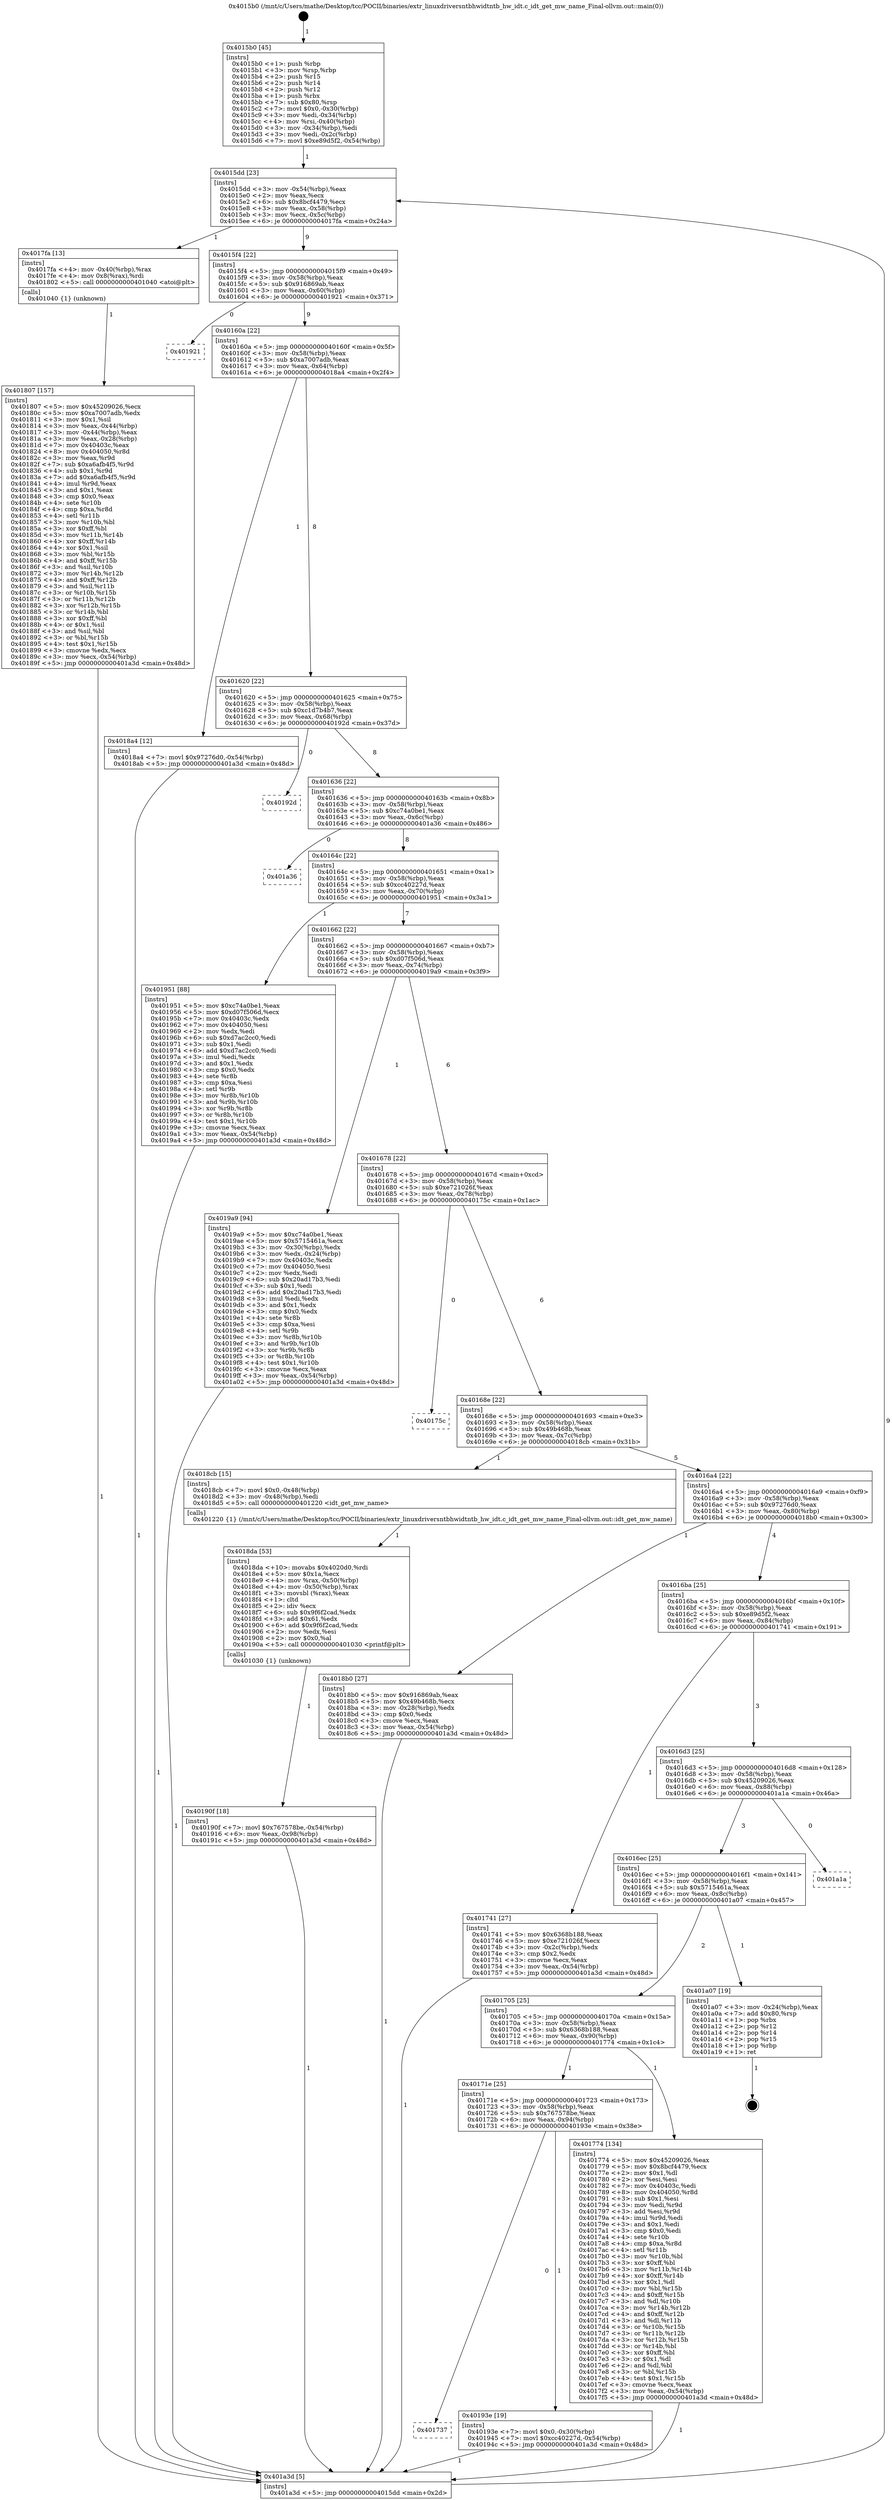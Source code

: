 digraph "0x4015b0" {
  label = "0x4015b0 (/mnt/c/Users/mathe/Desktop/tcc/POCII/binaries/extr_linuxdriversntbhwidtntb_hw_idt.c_idt_get_mw_name_Final-ollvm.out::main(0))"
  labelloc = "t"
  node[shape=record]

  Entry [label="",width=0.3,height=0.3,shape=circle,fillcolor=black,style=filled]
  "0x4015dd" [label="{
     0x4015dd [23]\l
     | [instrs]\l
     &nbsp;&nbsp;0x4015dd \<+3\>: mov -0x54(%rbp),%eax\l
     &nbsp;&nbsp;0x4015e0 \<+2\>: mov %eax,%ecx\l
     &nbsp;&nbsp;0x4015e2 \<+6\>: sub $0x8bcf4479,%ecx\l
     &nbsp;&nbsp;0x4015e8 \<+3\>: mov %eax,-0x58(%rbp)\l
     &nbsp;&nbsp;0x4015eb \<+3\>: mov %ecx,-0x5c(%rbp)\l
     &nbsp;&nbsp;0x4015ee \<+6\>: je 00000000004017fa \<main+0x24a\>\l
  }"]
  "0x4017fa" [label="{
     0x4017fa [13]\l
     | [instrs]\l
     &nbsp;&nbsp;0x4017fa \<+4\>: mov -0x40(%rbp),%rax\l
     &nbsp;&nbsp;0x4017fe \<+4\>: mov 0x8(%rax),%rdi\l
     &nbsp;&nbsp;0x401802 \<+5\>: call 0000000000401040 \<atoi@plt\>\l
     | [calls]\l
     &nbsp;&nbsp;0x401040 \{1\} (unknown)\l
  }"]
  "0x4015f4" [label="{
     0x4015f4 [22]\l
     | [instrs]\l
     &nbsp;&nbsp;0x4015f4 \<+5\>: jmp 00000000004015f9 \<main+0x49\>\l
     &nbsp;&nbsp;0x4015f9 \<+3\>: mov -0x58(%rbp),%eax\l
     &nbsp;&nbsp;0x4015fc \<+5\>: sub $0x916869ab,%eax\l
     &nbsp;&nbsp;0x401601 \<+3\>: mov %eax,-0x60(%rbp)\l
     &nbsp;&nbsp;0x401604 \<+6\>: je 0000000000401921 \<main+0x371\>\l
  }"]
  Exit [label="",width=0.3,height=0.3,shape=circle,fillcolor=black,style=filled,peripheries=2]
  "0x401921" [label="{
     0x401921\l
  }", style=dashed]
  "0x40160a" [label="{
     0x40160a [22]\l
     | [instrs]\l
     &nbsp;&nbsp;0x40160a \<+5\>: jmp 000000000040160f \<main+0x5f\>\l
     &nbsp;&nbsp;0x40160f \<+3\>: mov -0x58(%rbp),%eax\l
     &nbsp;&nbsp;0x401612 \<+5\>: sub $0xa7007adb,%eax\l
     &nbsp;&nbsp;0x401617 \<+3\>: mov %eax,-0x64(%rbp)\l
     &nbsp;&nbsp;0x40161a \<+6\>: je 00000000004018a4 \<main+0x2f4\>\l
  }"]
  "0x401737" [label="{
     0x401737\l
  }", style=dashed]
  "0x4018a4" [label="{
     0x4018a4 [12]\l
     | [instrs]\l
     &nbsp;&nbsp;0x4018a4 \<+7\>: movl $0x97276d0,-0x54(%rbp)\l
     &nbsp;&nbsp;0x4018ab \<+5\>: jmp 0000000000401a3d \<main+0x48d\>\l
  }"]
  "0x401620" [label="{
     0x401620 [22]\l
     | [instrs]\l
     &nbsp;&nbsp;0x401620 \<+5\>: jmp 0000000000401625 \<main+0x75\>\l
     &nbsp;&nbsp;0x401625 \<+3\>: mov -0x58(%rbp),%eax\l
     &nbsp;&nbsp;0x401628 \<+5\>: sub $0xc1d7b4b7,%eax\l
     &nbsp;&nbsp;0x40162d \<+3\>: mov %eax,-0x68(%rbp)\l
     &nbsp;&nbsp;0x401630 \<+6\>: je 000000000040192d \<main+0x37d\>\l
  }"]
  "0x40193e" [label="{
     0x40193e [19]\l
     | [instrs]\l
     &nbsp;&nbsp;0x40193e \<+7\>: movl $0x0,-0x30(%rbp)\l
     &nbsp;&nbsp;0x401945 \<+7\>: movl $0xcc40227d,-0x54(%rbp)\l
     &nbsp;&nbsp;0x40194c \<+5\>: jmp 0000000000401a3d \<main+0x48d\>\l
  }"]
  "0x40192d" [label="{
     0x40192d\l
  }", style=dashed]
  "0x401636" [label="{
     0x401636 [22]\l
     | [instrs]\l
     &nbsp;&nbsp;0x401636 \<+5\>: jmp 000000000040163b \<main+0x8b\>\l
     &nbsp;&nbsp;0x40163b \<+3\>: mov -0x58(%rbp),%eax\l
     &nbsp;&nbsp;0x40163e \<+5\>: sub $0xc74a0be1,%eax\l
     &nbsp;&nbsp;0x401643 \<+3\>: mov %eax,-0x6c(%rbp)\l
     &nbsp;&nbsp;0x401646 \<+6\>: je 0000000000401a36 \<main+0x486\>\l
  }"]
  "0x40190f" [label="{
     0x40190f [18]\l
     | [instrs]\l
     &nbsp;&nbsp;0x40190f \<+7\>: movl $0x767578be,-0x54(%rbp)\l
     &nbsp;&nbsp;0x401916 \<+6\>: mov %eax,-0x98(%rbp)\l
     &nbsp;&nbsp;0x40191c \<+5\>: jmp 0000000000401a3d \<main+0x48d\>\l
  }"]
  "0x401a36" [label="{
     0x401a36\l
  }", style=dashed]
  "0x40164c" [label="{
     0x40164c [22]\l
     | [instrs]\l
     &nbsp;&nbsp;0x40164c \<+5\>: jmp 0000000000401651 \<main+0xa1\>\l
     &nbsp;&nbsp;0x401651 \<+3\>: mov -0x58(%rbp),%eax\l
     &nbsp;&nbsp;0x401654 \<+5\>: sub $0xcc40227d,%eax\l
     &nbsp;&nbsp;0x401659 \<+3\>: mov %eax,-0x70(%rbp)\l
     &nbsp;&nbsp;0x40165c \<+6\>: je 0000000000401951 \<main+0x3a1\>\l
  }"]
  "0x4018da" [label="{
     0x4018da [53]\l
     | [instrs]\l
     &nbsp;&nbsp;0x4018da \<+10\>: movabs $0x4020d0,%rdi\l
     &nbsp;&nbsp;0x4018e4 \<+5\>: mov $0x1a,%ecx\l
     &nbsp;&nbsp;0x4018e9 \<+4\>: mov %rax,-0x50(%rbp)\l
     &nbsp;&nbsp;0x4018ed \<+4\>: mov -0x50(%rbp),%rax\l
     &nbsp;&nbsp;0x4018f1 \<+3\>: movsbl (%rax),%eax\l
     &nbsp;&nbsp;0x4018f4 \<+1\>: cltd\l
     &nbsp;&nbsp;0x4018f5 \<+2\>: idiv %ecx\l
     &nbsp;&nbsp;0x4018f7 \<+6\>: sub $0x9f6f2cad,%edx\l
     &nbsp;&nbsp;0x4018fd \<+3\>: add $0x61,%edx\l
     &nbsp;&nbsp;0x401900 \<+6\>: add $0x9f6f2cad,%edx\l
     &nbsp;&nbsp;0x401906 \<+2\>: mov %edx,%esi\l
     &nbsp;&nbsp;0x401908 \<+2\>: mov $0x0,%al\l
     &nbsp;&nbsp;0x40190a \<+5\>: call 0000000000401030 \<printf@plt\>\l
     | [calls]\l
     &nbsp;&nbsp;0x401030 \{1\} (unknown)\l
  }"]
  "0x401951" [label="{
     0x401951 [88]\l
     | [instrs]\l
     &nbsp;&nbsp;0x401951 \<+5\>: mov $0xc74a0be1,%eax\l
     &nbsp;&nbsp;0x401956 \<+5\>: mov $0xd07f506d,%ecx\l
     &nbsp;&nbsp;0x40195b \<+7\>: mov 0x40403c,%edx\l
     &nbsp;&nbsp;0x401962 \<+7\>: mov 0x404050,%esi\l
     &nbsp;&nbsp;0x401969 \<+2\>: mov %edx,%edi\l
     &nbsp;&nbsp;0x40196b \<+6\>: sub $0xd7ac2cc0,%edi\l
     &nbsp;&nbsp;0x401971 \<+3\>: sub $0x1,%edi\l
     &nbsp;&nbsp;0x401974 \<+6\>: add $0xd7ac2cc0,%edi\l
     &nbsp;&nbsp;0x40197a \<+3\>: imul %edi,%edx\l
     &nbsp;&nbsp;0x40197d \<+3\>: and $0x1,%edx\l
     &nbsp;&nbsp;0x401980 \<+3\>: cmp $0x0,%edx\l
     &nbsp;&nbsp;0x401983 \<+4\>: sete %r8b\l
     &nbsp;&nbsp;0x401987 \<+3\>: cmp $0xa,%esi\l
     &nbsp;&nbsp;0x40198a \<+4\>: setl %r9b\l
     &nbsp;&nbsp;0x40198e \<+3\>: mov %r8b,%r10b\l
     &nbsp;&nbsp;0x401991 \<+3\>: and %r9b,%r10b\l
     &nbsp;&nbsp;0x401994 \<+3\>: xor %r9b,%r8b\l
     &nbsp;&nbsp;0x401997 \<+3\>: or %r8b,%r10b\l
     &nbsp;&nbsp;0x40199a \<+4\>: test $0x1,%r10b\l
     &nbsp;&nbsp;0x40199e \<+3\>: cmovne %ecx,%eax\l
     &nbsp;&nbsp;0x4019a1 \<+3\>: mov %eax,-0x54(%rbp)\l
     &nbsp;&nbsp;0x4019a4 \<+5\>: jmp 0000000000401a3d \<main+0x48d\>\l
  }"]
  "0x401662" [label="{
     0x401662 [22]\l
     | [instrs]\l
     &nbsp;&nbsp;0x401662 \<+5\>: jmp 0000000000401667 \<main+0xb7\>\l
     &nbsp;&nbsp;0x401667 \<+3\>: mov -0x58(%rbp),%eax\l
     &nbsp;&nbsp;0x40166a \<+5\>: sub $0xd07f506d,%eax\l
     &nbsp;&nbsp;0x40166f \<+3\>: mov %eax,-0x74(%rbp)\l
     &nbsp;&nbsp;0x401672 \<+6\>: je 00000000004019a9 \<main+0x3f9\>\l
  }"]
  "0x401807" [label="{
     0x401807 [157]\l
     | [instrs]\l
     &nbsp;&nbsp;0x401807 \<+5\>: mov $0x45209026,%ecx\l
     &nbsp;&nbsp;0x40180c \<+5\>: mov $0xa7007adb,%edx\l
     &nbsp;&nbsp;0x401811 \<+3\>: mov $0x1,%sil\l
     &nbsp;&nbsp;0x401814 \<+3\>: mov %eax,-0x44(%rbp)\l
     &nbsp;&nbsp;0x401817 \<+3\>: mov -0x44(%rbp),%eax\l
     &nbsp;&nbsp;0x40181a \<+3\>: mov %eax,-0x28(%rbp)\l
     &nbsp;&nbsp;0x40181d \<+7\>: mov 0x40403c,%eax\l
     &nbsp;&nbsp;0x401824 \<+8\>: mov 0x404050,%r8d\l
     &nbsp;&nbsp;0x40182c \<+3\>: mov %eax,%r9d\l
     &nbsp;&nbsp;0x40182f \<+7\>: sub $0xa6afb4f5,%r9d\l
     &nbsp;&nbsp;0x401836 \<+4\>: sub $0x1,%r9d\l
     &nbsp;&nbsp;0x40183a \<+7\>: add $0xa6afb4f5,%r9d\l
     &nbsp;&nbsp;0x401841 \<+4\>: imul %r9d,%eax\l
     &nbsp;&nbsp;0x401845 \<+3\>: and $0x1,%eax\l
     &nbsp;&nbsp;0x401848 \<+3\>: cmp $0x0,%eax\l
     &nbsp;&nbsp;0x40184b \<+4\>: sete %r10b\l
     &nbsp;&nbsp;0x40184f \<+4\>: cmp $0xa,%r8d\l
     &nbsp;&nbsp;0x401853 \<+4\>: setl %r11b\l
     &nbsp;&nbsp;0x401857 \<+3\>: mov %r10b,%bl\l
     &nbsp;&nbsp;0x40185a \<+3\>: xor $0xff,%bl\l
     &nbsp;&nbsp;0x40185d \<+3\>: mov %r11b,%r14b\l
     &nbsp;&nbsp;0x401860 \<+4\>: xor $0xff,%r14b\l
     &nbsp;&nbsp;0x401864 \<+4\>: xor $0x1,%sil\l
     &nbsp;&nbsp;0x401868 \<+3\>: mov %bl,%r15b\l
     &nbsp;&nbsp;0x40186b \<+4\>: and $0xff,%r15b\l
     &nbsp;&nbsp;0x40186f \<+3\>: and %sil,%r10b\l
     &nbsp;&nbsp;0x401872 \<+3\>: mov %r14b,%r12b\l
     &nbsp;&nbsp;0x401875 \<+4\>: and $0xff,%r12b\l
     &nbsp;&nbsp;0x401879 \<+3\>: and %sil,%r11b\l
     &nbsp;&nbsp;0x40187c \<+3\>: or %r10b,%r15b\l
     &nbsp;&nbsp;0x40187f \<+3\>: or %r11b,%r12b\l
     &nbsp;&nbsp;0x401882 \<+3\>: xor %r12b,%r15b\l
     &nbsp;&nbsp;0x401885 \<+3\>: or %r14b,%bl\l
     &nbsp;&nbsp;0x401888 \<+3\>: xor $0xff,%bl\l
     &nbsp;&nbsp;0x40188b \<+4\>: or $0x1,%sil\l
     &nbsp;&nbsp;0x40188f \<+3\>: and %sil,%bl\l
     &nbsp;&nbsp;0x401892 \<+3\>: or %bl,%r15b\l
     &nbsp;&nbsp;0x401895 \<+4\>: test $0x1,%r15b\l
     &nbsp;&nbsp;0x401899 \<+3\>: cmovne %edx,%ecx\l
     &nbsp;&nbsp;0x40189c \<+3\>: mov %ecx,-0x54(%rbp)\l
     &nbsp;&nbsp;0x40189f \<+5\>: jmp 0000000000401a3d \<main+0x48d\>\l
  }"]
  "0x4019a9" [label="{
     0x4019a9 [94]\l
     | [instrs]\l
     &nbsp;&nbsp;0x4019a9 \<+5\>: mov $0xc74a0be1,%eax\l
     &nbsp;&nbsp;0x4019ae \<+5\>: mov $0x5715461a,%ecx\l
     &nbsp;&nbsp;0x4019b3 \<+3\>: mov -0x30(%rbp),%edx\l
     &nbsp;&nbsp;0x4019b6 \<+3\>: mov %edx,-0x24(%rbp)\l
     &nbsp;&nbsp;0x4019b9 \<+7\>: mov 0x40403c,%edx\l
     &nbsp;&nbsp;0x4019c0 \<+7\>: mov 0x404050,%esi\l
     &nbsp;&nbsp;0x4019c7 \<+2\>: mov %edx,%edi\l
     &nbsp;&nbsp;0x4019c9 \<+6\>: sub $0x20ad17b3,%edi\l
     &nbsp;&nbsp;0x4019cf \<+3\>: sub $0x1,%edi\l
     &nbsp;&nbsp;0x4019d2 \<+6\>: add $0x20ad17b3,%edi\l
     &nbsp;&nbsp;0x4019d8 \<+3\>: imul %edi,%edx\l
     &nbsp;&nbsp;0x4019db \<+3\>: and $0x1,%edx\l
     &nbsp;&nbsp;0x4019de \<+3\>: cmp $0x0,%edx\l
     &nbsp;&nbsp;0x4019e1 \<+4\>: sete %r8b\l
     &nbsp;&nbsp;0x4019e5 \<+3\>: cmp $0xa,%esi\l
     &nbsp;&nbsp;0x4019e8 \<+4\>: setl %r9b\l
     &nbsp;&nbsp;0x4019ec \<+3\>: mov %r8b,%r10b\l
     &nbsp;&nbsp;0x4019ef \<+3\>: and %r9b,%r10b\l
     &nbsp;&nbsp;0x4019f2 \<+3\>: xor %r9b,%r8b\l
     &nbsp;&nbsp;0x4019f5 \<+3\>: or %r8b,%r10b\l
     &nbsp;&nbsp;0x4019f8 \<+4\>: test $0x1,%r10b\l
     &nbsp;&nbsp;0x4019fc \<+3\>: cmovne %ecx,%eax\l
     &nbsp;&nbsp;0x4019ff \<+3\>: mov %eax,-0x54(%rbp)\l
     &nbsp;&nbsp;0x401a02 \<+5\>: jmp 0000000000401a3d \<main+0x48d\>\l
  }"]
  "0x401678" [label="{
     0x401678 [22]\l
     | [instrs]\l
     &nbsp;&nbsp;0x401678 \<+5\>: jmp 000000000040167d \<main+0xcd\>\l
     &nbsp;&nbsp;0x40167d \<+3\>: mov -0x58(%rbp),%eax\l
     &nbsp;&nbsp;0x401680 \<+5\>: sub $0xe721026f,%eax\l
     &nbsp;&nbsp;0x401685 \<+3\>: mov %eax,-0x78(%rbp)\l
     &nbsp;&nbsp;0x401688 \<+6\>: je 000000000040175c \<main+0x1ac\>\l
  }"]
  "0x40171e" [label="{
     0x40171e [25]\l
     | [instrs]\l
     &nbsp;&nbsp;0x40171e \<+5\>: jmp 0000000000401723 \<main+0x173\>\l
     &nbsp;&nbsp;0x401723 \<+3\>: mov -0x58(%rbp),%eax\l
     &nbsp;&nbsp;0x401726 \<+5\>: sub $0x767578be,%eax\l
     &nbsp;&nbsp;0x40172b \<+6\>: mov %eax,-0x94(%rbp)\l
     &nbsp;&nbsp;0x401731 \<+6\>: je 000000000040193e \<main+0x38e\>\l
  }"]
  "0x40175c" [label="{
     0x40175c\l
  }", style=dashed]
  "0x40168e" [label="{
     0x40168e [22]\l
     | [instrs]\l
     &nbsp;&nbsp;0x40168e \<+5\>: jmp 0000000000401693 \<main+0xe3\>\l
     &nbsp;&nbsp;0x401693 \<+3\>: mov -0x58(%rbp),%eax\l
     &nbsp;&nbsp;0x401696 \<+5\>: sub $0x49b468b,%eax\l
     &nbsp;&nbsp;0x40169b \<+3\>: mov %eax,-0x7c(%rbp)\l
     &nbsp;&nbsp;0x40169e \<+6\>: je 00000000004018cb \<main+0x31b\>\l
  }"]
  "0x401774" [label="{
     0x401774 [134]\l
     | [instrs]\l
     &nbsp;&nbsp;0x401774 \<+5\>: mov $0x45209026,%eax\l
     &nbsp;&nbsp;0x401779 \<+5\>: mov $0x8bcf4479,%ecx\l
     &nbsp;&nbsp;0x40177e \<+2\>: mov $0x1,%dl\l
     &nbsp;&nbsp;0x401780 \<+2\>: xor %esi,%esi\l
     &nbsp;&nbsp;0x401782 \<+7\>: mov 0x40403c,%edi\l
     &nbsp;&nbsp;0x401789 \<+8\>: mov 0x404050,%r8d\l
     &nbsp;&nbsp;0x401791 \<+3\>: sub $0x1,%esi\l
     &nbsp;&nbsp;0x401794 \<+3\>: mov %edi,%r9d\l
     &nbsp;&nbsp;0x401797 \<+3\>: add %esi,%r9d\l
     &nbsp;&nbsp;0x40179a \<+4\>: imul %r9d,%edi\l
     &nbsp;&nbsp;0x40179e \<+3\>: and $0x1,%edi\l
     &nbsp;&nbsp;0x4017a1 \<+3\>: cmp $0x0,%edi\l
     &nbsp;&nbsp;0x4017a4 \<+4\>: sete %r10b\l
     &nbsp;&nbsp;0x4017a8 \<+4\>: cmp $0xa,%r8d\l
     &nbsp;&nbsp;0x4017ac \<+4\>: setl %r11b\l
     &nbsp;&nbsp;0x4017b0 \<+3\>: mov %r10b,%bl\l
     &nbsp;&nbsp;0x4017b3 \<+3\>: xor $0xff,%bl\l
     &nbsp;&nbsp;0x4017b6 \<+3\>: mov %r11b,%r14b\l
     &nbsp;&nbsp;0x4017b9 \<+4\>: xor $0xff,%r14b\l
     &nbsp;&nbsp;0x4017bd \<+3\>: xor $0x1,%dl\l
     &nbsp;&nbsp;0x4017c0 \<+3\>: mov %bl,%r15b\l
     &nbsp;&nbsp;0x4017c3 \<+4\>: and $0xff,%r15b\l
     &nbsp;&nbsp;0x4017c7 \<+3\>: and %dl,%r10b\l
     &nbsp;&nbsp;0x4017ca \<+3\>: mov %r14b,%r12b\l
     &nbsp;&nbsp;0x4017cd \<+4\>: and $0xff,%r12b\l
     &nbsp;&nbsp;0x4017d1 \<+3\>: and %dl,%r11b\l
     &nbsp;&nbsp;0x4017d4 \<+3\>: or %r10b,%r15b\l
     &nbsp;&nbsp;0x4017d7 \<+3\>: or %r11b,%r12b\l
     &nbsp;&nbsp;0x4017da \<+3\>: xor %r12b,%r15b\l
     &nbsp;&nbsp;0x4017dd \<+3\>: or %r14b,%bl\l
     &nbsp;&nbsp;0x4017e0 \<+3\>: xor $0xff,%bl\l
     &nbsp;&nbsp;0x4017e3 \<+3\>: or $0x1,%dl\l
     &nbsp;&nbsp;0x4017e6 \<+2\>: and %dl,%bl\l
     &nbsp;&nbsp;0x4017e8 \<+3\>: or %bl,%r15b\l
     &nbsp;&nbsp;0x4017eb \<+4\>: test $0x1,%r15b\l
     &nbsp;&nbsp;0x4017ef \<+3\>: cmovne %ecx,%eax\l
     &nbsp;&nbsp;0x4017f2 \<+3\>: mov %eax,-0x54(%rbp)\l
     &nbsp;&nbsp;0x4017f5 \<+5\>: jmp 0000000000401a3d \<main+0x48d\>\l
  }"]
  "0x4018cb" [label="{
     0x4018cb [15]\l
     | [instrs]\l
     &nbsp;&nbsp;0x4018cb \<+7\>: movl $0x0,-0x48(%rbp)\l
     &nbsp;&nbsp;0x4018d2 \<+3\>: mov -0x48(%rbp),%edi\l
     &nbsp;&nbsp;0x4018d5 \<+5\>: call 0000000000401220 \<idt_get_mw_name\>\l
     | [calls]\l
     &nbsp;&nbsp;0x401220 \{1\} (/mnt/c/Users/mathe/Desktop/tcc/POCII/binaries/extr_linuxdriversntbhwidtntb_hw_idt.c_idt_get_mw_name_Final-ollvm.out::idt_get_mw_name)\l
  }"]
  "0x4016a4" [label="{
     0x4016a4 [22]\l
     | [instrs]\l
     &nbsp;&nbsp;0x4016a4 \<+5\>: jmp 00000000004016a9 \<main+0xf9\>\l
     &nbsp;&nbsp;0x4016a9 \<+3\>: mov -0x58(%rbp),%eax\l
     &nbsp;&nbsp;0x4016ac \<+5\>: sub $0x97276d0,%eax\l
     &nbsp;&nbsp;0x4016b1 \<+3\>: mov %eax,-0x80(%rbp)\l
     &nbsp;&nbsp;0x4016b4 \<+6\>: je 00000000004018b0 \<main+0x300\>\l
  }"]
  "0x401705" [label="{
     0x401705 [25]\l
     | [instrs]\l
     &nbsp;&nbsp;0x401705 \<+5\>: jmp 000000000040170a \<main+0x15a\>\l
     &nbsp;&nbsp;0x40170a \<+3\>: mov -0x58(%rbp),%eax\l
     &nbsp;&nbsp;0x40170d \<+5\>: sub $0x6368b188,%eax\l
     &nbsp;&nbsp;0x401712 \<+6\>: mov %eax,-0x90(%rbp)\l
     &nbsp;&nbsp;0x401718 \<+6\>: je 0000000000401774 \<main+0x1c4\>\l
  }"]
  "0x4018b0" [label="{
     0x4018b0 [27]\l
     | [instrs]\l
     &nbsp;&nbsp;0x4018b0 \<+5\>: mov $0x916869ab,%eax\l
     &nbsp;&nbsp;0x4018b5 \<+5\>: mov $0x49b468b,%ecx\l
     &nbsp;&nbsp;0x4018ba \<+3\>: mov -0x28(%rbp),%edx\l
     &nbsp;&nbsp;0x4018bd \<+3\>: cmp $0x0,%edx\l
     &nbsp;&nbsp;0x4018c0 \<+3\>: cmove %ecx,%eax\l
     &nbsp;&nbsp;0x4018c3 \<+3\>: mov %eax,-0x54(%rbp)\l
     &nbsp;&nbsp;0x4018c6 \<+5\>: jmp 0000000000401a3d \<main+0x48d\>\l
  }"]
  "0x4016ba" [label="{
     0x4016ba [25]\l
     | [instrs]\l
     &nbsp;&nbsp;0x4016ba \<+5\>: jmp 00000000004016bf \<main+0x10f\>\l
     &nbsp;&nbsp;0x4016bf \<+3\>: mov -0x58(%rbp),%eax\l
     &nbsp;&nbsp;0x4016c2 \<+5\>: sub $0xe89d5f2,%eax\l
     &nbsp;&nbsp;0x4016c7 \<+6\>: mov %eax,-0x84(%rbp)\l
     &nbsp;&nbsp;0x4016cd \<+6\>: je 0000000000401741 \<main+0x191\>\l
  }"]
  "0x401a07" [label="{
     0x401a07 [19]\l
     | [instrs]\l
     &nbsp;&nbsp;0x401a07 \<+3\>: mov -0x24(%rbp),%eax\l
     &nbsp;&nbsp;0x401a0a \<+7\>: add $0x80,%rsp\l
     &nbsp;&nbsp;0x401a11 \<+1\>: pop %rbx\l
     &nbsp;&nbsp;0x401a12 \<+2\>: pop %r12\l
     &nbsp;&nbsp;0x401a14 \<+2\>: pop %r14\l
     &nbsp;&nbsp;0x401a16 \<+2\>: pop %r15\l
     &nbsp;&nbsp;0x401a18 \<+1\>: pop %rbp\l
     &nbsp;&nbsp;0x401a19 \<+1\>: ret\l
  }"]
  "0x401741" [label="{
     0x401741 [27]\l
     | [instrs]\l
     &nbsp;&nbsp;0x401741 \<+5\>: mov $0x6368b188,%eax\l
     &nbsp;&nbsp;0x401746 \<+5\>: mov $0xe721026f,%ecx\l
     &nbsp;&nbsp;0x40174b \<+3\>: mov -0x2c(%rbp),%edx\l
     &nbsp;&nbsp;0x40174e \<+3\>: cmp $0x2,%edx\l
     &nbsp;&nbsp;0x401751 \<+3\>: cmovne %ecx,%eax\l
     &nbsp;&nbsp;0x401754 \<+3\>: mov %eax,-0x54(%rbp)\l
     &nbsp;&nbsp;0x401757 \<+5\>: jmp 0000000000401a3d \<main+0x48d\>\l
  }"]
  "0x4016d3" [label="{
     0x4016d3 [25]\l
     | [instrs]\l
     &nbsp;&nbsp;0x4016d3 \<+5\>: jmp 00000000004016d8 \<main+0x128\>\l
     &nbsp;&nbsp;0x4016d8 \<+3\>: mov -0x58(%rbp),%eax\l
     &nbsp;&nbsp;0x4016db \<+5\>: sub $0x45209026,%eax\l
     &nbsp;&nbsp;0x4016e0 \<+6\>: mov %eax,-0x88(%rbp)\l
     &nbsp;&nbsp;0x4016e6 \<+6\>: je 0000000000401a1a \<main+0x46a\>\l
  }"]
  "0x401a3d" [label="{
     0x401a3d [5]\l
     | [instrs]\l
     &nbsp;&nbsp;0x401a3d \<+5\>: jmp 00000000004015dd \<main+0x2d\>\l
  }"]
  "0x4015b0" [label="{
     0x4015b0 [45]\l
     | [instrs]\l
     &nbsp;&nbsp;0x4015b0 \<+1\>: push %rbp\l
     &nbsp;&nbsp;0x4015b1 \<+3\>: mov %rsp,%rbp\l
     &nbsp;&nbsp;0x4015b4 \<+2\>: push %r15\l
     &nbsp;&nbsp;0x4015b6 \<+2\>: push %r14\l
     &nbsp;&nbsp;0x4015b8 \<+2\>: push %r12\l
     &nbsp;&nbsp;0x4015ba \<+1\>: push %rbx\l
     &nbsp;&nbsp;0x4015bb \<+7\>: sub $0x80,%rsp\l
     &nbsp;&nbsp;0x4015c2 \<+7\>: movl $0x0,-0x30(%rbp)\l
     &nbsp;&nbsp;0x4015c9 \<+3\>: mov %edi,-0x34(%rbp)\l
     &nbsp;&nbsp;0x4015cc \<+4\>: mov %rsi,-0x40(%rbp)\l
     &nbsp;&nbsp;0x4015d0 \<+3\>: mov -0x34(%rbp),%edi\l
     &nbsp;&nbsp;0x4015d3 \<+3\>: mov %edi,-0x2c(%rbp)\l
     &nbsp;&nbsp;0x4015d6 \<+7\>: movl $0xe89d5f2,-0x54(%rbp)\l
  }"]
  "0x4016ec" [label="{
     0x4016ec [25]\l
     | [instrs]\l
     &nbsp;&nbsp;0x4016ec \<+5\>: jmp 00000000004016f1 \<main+0x141\>\l
     &nbsp;&nbsp;0x4016f1 \<+3\>: mov -0x58(%rbp),%eax\l
     &nbsp;&nbsp;0x4016f4 \<+5\>: sub $0x5715461a,%eax\l
     &nbsp;&nbsp;0x4016f9 \<+6\>: mov %eax,-0x8c(%rbp)\l
     &nbsp;&nbsp;0x4016ff \<+6\>: je 0000000000401a07 \<main+0x457\>\l
  }"]
  "0x401a1a" [label="{
     0x401a1a\l
  }", style=dashed]
  Entry -> "0x4015b0" [label=" 1"]
  "0x4015dd" -> "0x4017fa" [label=" 1"]
  "0x4015dd" -> "0x4015f4" [label=" 9"]
  "0x401a07" -> Exit [label=" 1"]
  "0x4015f4" -> "0x401921" [label=" 0"]
  "0x4015f4" -> "0x40160a" [label=" 9"]
  "0x4019a9" -> "0x401a3d" [label=" 1"]
  "0x40160a" -> "0x4018a4" [label=" 1"]
  "0x40160a" -> "0x401620" [label=" 8"]
  "0x401951" -> "0x401a3d" [label=" 1"]
  "0x401620" -> "0x40192d" [label=" 0"]
  "0x401620" -> "0x401636" [label=" 8"]
  "0x40193e" -> "0x401a3d" [label=" 1"]
  "0x401636" -> "0x401a36" [label=" 0"]
  "0x401636" -> "0x40164c" [label=" 8"]
  "0x40171e" -> "0x40193e" [label=" 1"]
  "0x40164c" -> "0x401951" [label=" 1"]
  "0x40164c" -> "0x401662" [label=" 7"]
  "0x40171e" -> "0x401737" [label=" 0"]
  "0x401662" -> "0x4019a9" [label=" 1"]
  "0x401662" -> "0x401678" [label=" 6"]
  "0x40190f" -> "0x401a3d" [label=" 1"]
  "0x401678" -> "0x40175c" [label=" 0"]
  "0x401678" -> "0x40168e" [label=" 6"]
  "0x4018da" -> "0x40190f" [label=" 1"]
  "0x40168e" -> "0x4018cb" [label=" 1"]
  "0x40168e" -> "0x4016a4" [label=" 5"]
  "0x4018cb" -> "0x4018da" [label=" 1"]
  "0x4016a4" -> "0x4018b0" [label=" 1"]
  "0x4016a4" -> "0x4016ba" [label=" 4"]
  "0x4018a4" -> "0x401a3d" [label=" 1"]
  "0x4016ba" -> "0x401741" [label=" 1"]
  "0x4016ba" -> "0x4016d3" [label=" 3"]
  "0x401741" -> "0x401a3d" [label=" 1"]
  "0x4015b0" -> "0x4015dd" [label=" 1"]
  "0x401a3d" -> "0x4015dd" [label=" 9"]
  "0x401807" -> "0x401a3d" [label=" 1"]
  "0x4016d3" -> "0x401a1a" [label=" 0"]
  "0x4016d3" -> "0x4016ec" [label=" 3"]
  "0x4017fa" -> "0x401807" [label=" 1"]
  "0x4016ec" -> "0x401a07" [label=" 1"]
  "0x4016ec" -> "0x401705" [label=" 2"]
  "0x4018b0" -> "0x401a3d" [label=" 1"]
  "0x401705" -> "0x401774" [label=" 1"]
  "0x401705" -> "0x40171e" [label=" 1"]
  "0x401774" -> "0x401a3d" [label=" 1"]
}
